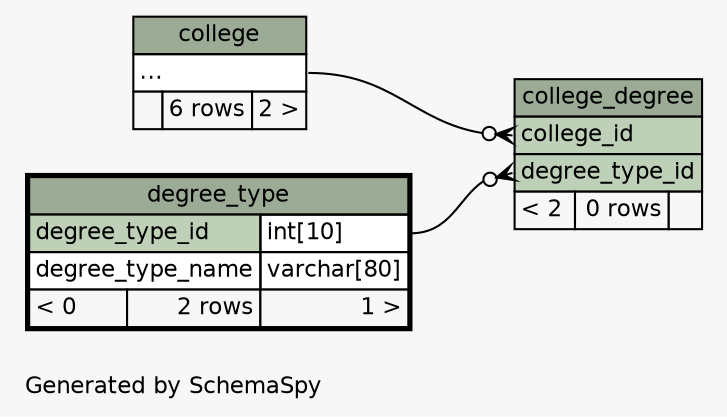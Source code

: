 // dot 2.30.1 on Linux 3.10.0-229.11.1.el7.x86_64
// SchemaSpy rev 590
digraph "twoDegreesRelationshipsDiagram" {
  graph [
    rankdir="RL"
    bgcolor="#f7f7f7"
    label="\nGenerated by SchemaSpy"
    labeljust="l"
    nodesep="0.18"
    ranksep="0.46"
    fontname="Helvetica"
    fontsize="11"
  ];
  node [
    fontname="Helvetica"
    fontsize="11"
    shape="plaintext"
  ];
  edge [
    arrowsize="0.8"
  ];
  "college_degree":"college_id":w -> "college":"elipses":e [arrowhead=none dir=back arrowtail=crowodot];
  "college_degree":"degree_type_id":w -> "degree_type":"degree_type_id.type":e [arrowhead=none dir=back arrowtail=crowodot];
  "college" [
    label=<
    <TABLE BORDER="0" CELLBORDER="1" CELLSPACING="0" BGCOLOR="#ffffff">
      <TR><TD COLSPAN="3" BGCOLOR="#9bab96" ALIGN="CENTER">college</TD></TR>
      <TR><TD PORT="elipses" COLSPAN="3" ALIGN="LEFT">...</TD></TR>
      <TR><TD ALIGN="LEFT" BGCOLOR="#f7f7f7">  </TD><TD ALIGN="RIGHT" BGCOLOR="#f7f7f7">6 rows</TD><TD ALIGN="RIGHT" BGCOLOR="#f7f7f7">2 &gt;</TD></TR>
    </TABLE>>
    URL="college.html"
    tooltip="college"
  ];
  "college_degree" [
    label=<
    <TABLE BORDER="0" CELLBORDER="1" CELLSPACING="0" BGCOLOR="#ffffff">
      <TR><TD COLSPAN="3" BGCOLOR="#9bab96" ALIGN="CENTER">college_degree</TD></TR>
      <TR><TD PORT="college_id" COLSPAN="3" BGCOLOR="#bed1b8" ALIGN="LEFT">college_id</TD></TR>
      <TR><TD PORT="degree_type_id" COLSPAN="3" BGCOLOR="#bed1b8" ALIGN="LEFT">degree_type_id</TD></TR>
      <TR><TD ALIGN="LEFT" BGCOLOR="#f7f7f7">&lt; 2</TD><TD ALIGN="RIGHT" BGCOLOR="#f7f7f7">0 rows</TD><TD ALIGN="RIGHT" BGCOLOR="#f7f7f7">  </TD></TR>
    </TABLE>>
    URL="college_degree.html"
    tooltip="college_degree"
  ];
  "degree_type" [
    label=<
    <TABLE BORDER="2" CELLBORDER="1" CELLSPACING="0" BGCOLOR="#ffffff">
      <TR><TD COLSPAN="3" BGCOLOR="#9bab96" ALIGN="CENTER">degree_type</TD></TR>
      <TR><TD PORT="degree_type_id" COLSPAN="2" BGCOLOR="#bed1b8" ALIGN="LEFT">degree_type_id</TD><TD PORT="degree_type_id.type" ALIGN="LEFT">int[10]</TD></TR>
      <TR><TD PORT="degree_type_name" COLSPAN="2" ALIGN="LEFT">degree_type_name</TD><TD PORT="degree_type_name.type" ALIGN="LEFT">varchar[80]</TD></TR>
      <TR><TD ALIGN="LEFT" BGCOLOR="#f7f7f7">&lt; 0</TD><TD ALIGN="RIGHT" BGCOLOR="#f7f7f7">2 rows</TD><TD ALIGN="RIGHT" BGCOLOR="#f7f7f7">1 &gt;</TD></TR>
    </TABLE>>
    URL="degree_type.html"
    tooltip="degree_type"
  ];
}
